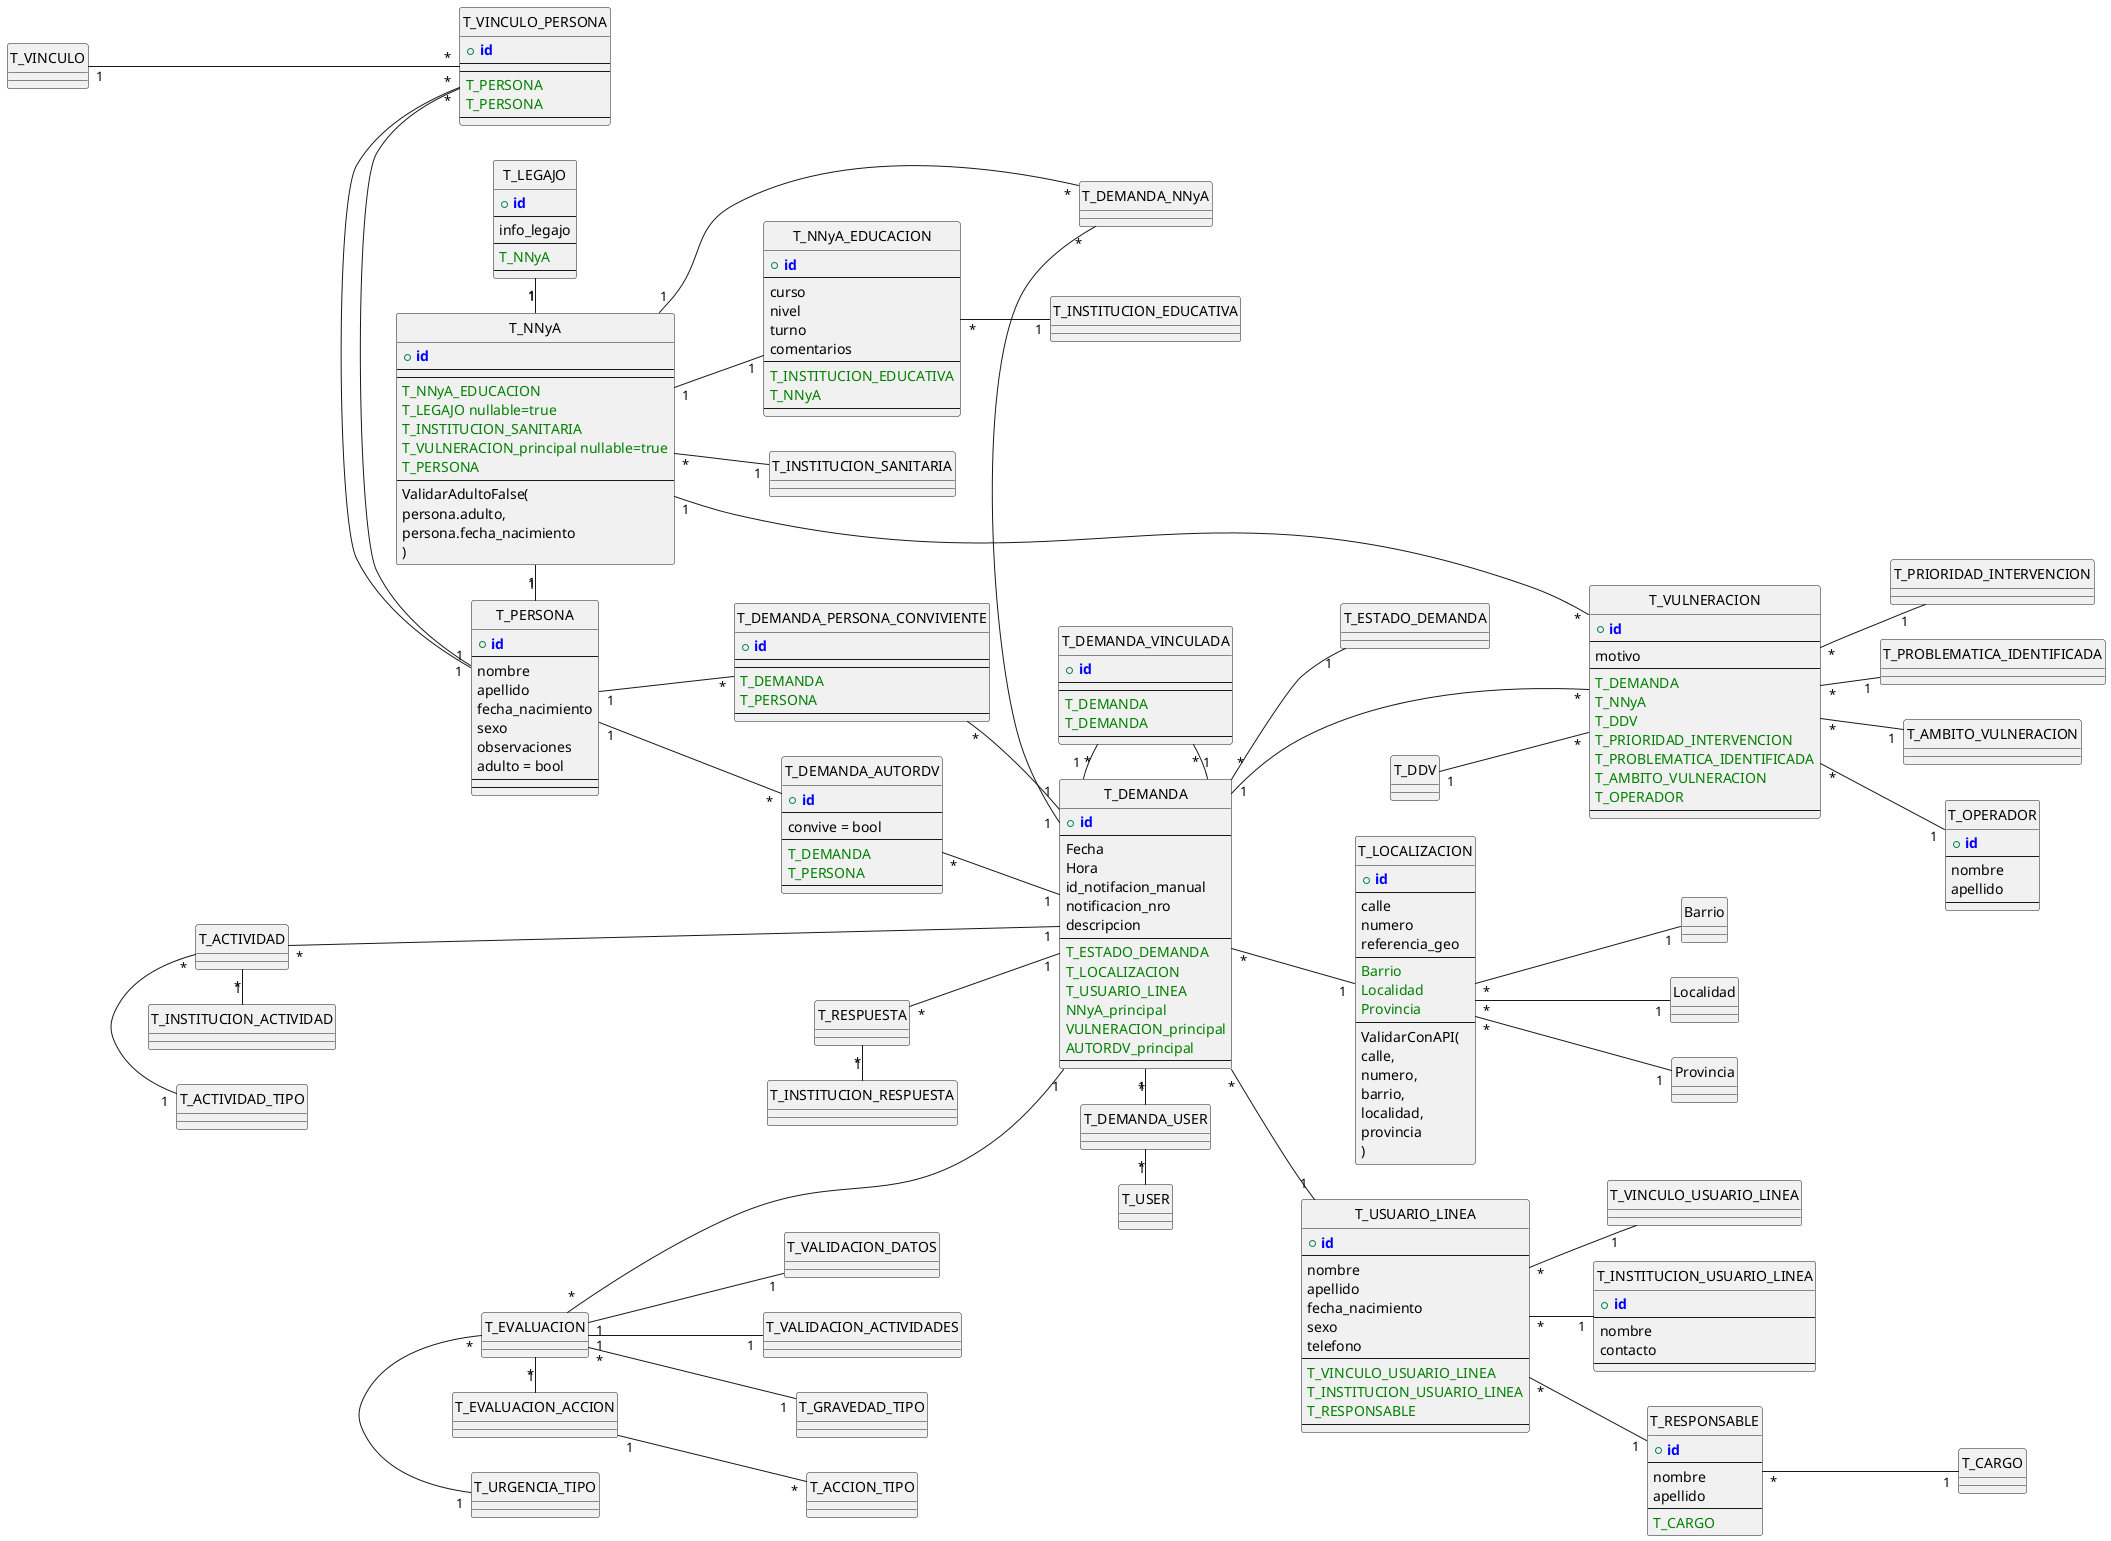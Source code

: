 "@startuml logical_erd"

' !define ENTITY
!define PRIMARY_KEY(x) <b><color:blue>x</color></b>
!define FOREIGN_KEY(x) <color:green>x</color>

hide circle
left to right direction

' ---> T_DEMANDA parent relationship
entity T_DEMANDA {
    + PRIMARY_KEY(id)
    --
    Fecha
    Hora
    id_notifacion_manual
    notificacion_nro
    descripcion
    --
    FOREIGN_KEY(T_ESTADO_DEMANDA)
    FOREIGN_KEY(T_LOCALIZACION)
    FOREIGN_KEY(T_USUARIO_LINEA)
    FOREIGN_KEY(NNyA_principal)
    FOREIGN_KEY(VULNERACION_principal)
    FOREIGN_KEY(AUTORDV_principal)
    --
}
T_DEMANDA_USER "*" - "1" T_USER
T_DEMANDA "1" - "*" T_DEMANDA_USER
T_DEMANDA "*" -- "1" T_ESTADO_DEMANDA

entity T_LOCALIZACION {
    + PRIMARY_KEY(id)
    --
    calle
    numero
    referencia_geo
    --
    FOREIGN_KEY(Barrio)
    FOREIGN_KEY(Localidad)
    FOREIGN_KEY(Provincia)
    --
    ValidarConAPI(
        calle,
        numero,
        barrio,
        localidad,
        provincia
        )
}
T_DEMANDA "*" -- "1" T_LOCALIZACION
T_LOCALIZACION "*" -- "1" Barrio
T_LOCALIZACION "*" -- "1" Localidad
T_LOCALIZACION "*" -- "1" Provincia

T_DEMANDA_NNyA "*" - "1" T_DEMANDA
entity T_NNyA {
    + PRIMARY_KEY(id)
    --
    --
    FOREIGN_KEY(T_NNyA_EDUCACION)
    FOREIGN_KEY(T_LEGAJO nullable=true)
    FOREIGN_KEY(T_INSTITUCION_SANITARIA)
    FOREIGN_KEY(T_VULNERACION_principal nullable=true)
    FOREIGN_KEY(T_PERSONA)
    --
    ValidarAdultoFalse(
        persona.adulto,
        persona.fecha_nacimiento
        )
}

T_NNyA "1" - "*" T_DEMANDA_NNyA
entity T_NNyA_EDUCACION {
    + PRIMARY_KEY(id)
    --
    curso
    nivel
    turno
    comentarios
    --
    FOREIGN_KEY(T_INSTITUCION_EDUCATIVA)
    FOREIGN_KEY(T_NNyA)
    --
}
T_NNyA "1" -- "1" T_NNyA_EDUCACION
T_NNyA_EDUCACION "*" -- "1" T_INSTITUCION_EDUCATIVA
T_NNyA "*" -- "1" T_INSTITUCION_SANITARIA

entity T_PERSONA {
    + PRIMARY_KEY(id)
    --
    nombre
    apellido
    fecha_nacimiento
    sexo
    observaciones
    adulto = bool
    --
    --
}
T_NNyA "1" - "1" T_PERSONA
entity T_DEMANDA_PERSONA_CONVIVIENTE {
    + PRIMARY_KEY(id)
    --
    --
    FOREIGN_KEY(T_DEMANDA)
    FOREIGN_KEY(T_PERSONA)
    --
}
T_DEMANDA_PERSONA_CONVIVIENTE "*" -- "1" T_DEMANDA
T_PERSONA "1" -- "*" T_DEMANDA_PERSONA_CONVIVIENTE
entity T_VINCULO_PERSONA {
    + PRIMARY_KEY(id)
    --
    --
    FOREIGN_KEY(T_PERSONA)
    FOREIGN_KEY(T_PERSONA)
    --
}
T_VINCULO_PERSONA "*" - "1" T_PERSONA
T_VINCULO_PERSONA "*" - "1" T_PERSONA
T_VINCULO "1" --- "*" T_VINCULO_PERSONA

entity T_DEMANDA_AUTORDV {
    + PRIMARY_KEY(id)
    --
    convive = bool
    --
    FOREIGN_KEY(T_DEMANDA)
    FOREIGN_KEY(T_PERSONA)
    --
}
T_DEMANDA_AUTORDV "*" -- "1" T_DEMANDA
T_PERSONA "1" -- "*" T_DEMANDA_AUTORDV

entity T_USUARIO_LINEA {
    + PRIMARY_KEY(id)
    --
    nombre
    apellido
    fecha_nacimiento
    sexo
    telefono
    --
    FOREIGN_KEY(T_VINCULO_USUARIO_LINEA)
    FOREIGN_KEY(T_INSTITUCION_USUARIO_LINEA)
    FOREIGN_KEY(T_RESPONSABLE)
    --
}
T_DEMANDA "*" -- "1" T_USUARIO_LINEA
T_USUARIO_LINEA "*" -- "1" T_VINCULO_USUARIO_LINEA
entity T_INSTITUCION_USUARIO_LINEA {
    + PRIMARY_KEY(id)
    --
    nombre
    contacto
    --
}
T_USUARIO_LINEA "*" -- "1" T_INSTITUCION_USUARIO_LINEA
entity T_RESPONSABLE {
    + PRIMARY_KEY(id)
    --
    nombre
    apellido
    --
    FOREIGN_KEY(T_CARGO)
}
T_USUARIO_LINEA "*" -- "1" T_RESPONSABLE
T_RESPONSABLE "*" -- "1" T_CARGO

entity T_VULNERACION {
    + PRIMARY_KEY(id)
    --
    motivo
    --
    FOREIGN_KEY(T_DEMANDA)
    FOREIGN_KEY(T_NNyA)
    FOREIGN_KEY(T_DDV)
    FOREIGN_KEY(T_PRIORIDAD_INTERVENCION)
    FOREIGN_KEY(T_PROBLEMATICA_IDENTIFICADA)
    FOREIGN_KEY(T_AMBITO_VULNERACION)
    FOREIGN_KEY(T_OPERADOR)
    --
}
T_DEMANDA "1" --- "*" T_VULNERACION
T_DDV "1" -- "*" T_VULNERACION
' T_VULNERACION_DDV "*" -- "1" T_VULNERACION
' T_VULNERACION_DDV "*" -- "1" T_DDV
T_VULNERACION "*" -- "1" T_PRIORIDAD_INTERVENCION
T_VULNERACION "*" -- "1" T_PROBLEMATICA_IDENTIFICADA
T_VULNERACION "*" -- "1" T_AMBITO_VULNERACION
entity T_OPERADOR {
    + PRIMARY_KEY(id)
    --
    nombre
    apellido
    --
}
T_VULNERACION "*" -- "1" T_OPERADOR
T_NNyA "1" -- "*" T_VULNERACION
' T_DEMANDA parent relationship  <---

' ---> T_DEMANDA Child Relationship (Actividad + Evaluacion + Respuesta)
T_ACTIVIDAD "*" ---- "1" T_DEMANDA
T_ACTIVIDAD "*" - "1" T_ACTIVIDAD_TIPO
T_ACTIVIDAD "*" - "1" T_INSTITUCION_ACTIVIDAD

T_RESPUESTA "*" -- "1" T_DEMANDA
T_RESPUESTA "*" - "1" T_INSTITUCION_RESPUESTA

entity T_DEMANDA_VINCULADA {
    + PRIMARY_KEY(id)
    --
    --
    FOREIGN_KEY(T_DEMANDA)
    FOREIGN_KEY(T_DEMANDA)
    --
}
T_DEMANDA_VINCULADA "*" - "1" T_DEMANDA
T_DEMANDA_VINCULADA "*" - "1" T_DEMANDA
' DemandasVinculadas = Conexiones de la demanda = caso1=fkDemanda, caso2=fkDemanda

T_EVALUACION "*" --- "1" T_DEMANDA
T_EVALUACION "1" -- "1" T_VALIDACION_DATOS
T_EVALUACION "1" -- "1" T_VALIDACION_ACTIVIDADES
T_EVALUACION "*" -- "1" T_GRAVEDAD_TIPO
T_EVALUACION "*" - "1" T_URGENCIA_TIPO

T_EVALUACION "*" - "1" T_EVALUACION_ACCION
T_EVALUACION_ACCION "1" --"*" T_ACCION_TIPO

' caratula = identificar legajo o expediente
' NNyA Relationship
entity T_LEGAJO {
    + PRIMARY_KEY(id)
    --
    info_legajo
    --
    FOREIGN_KEY(T_NNyA)
    --
}
T_LEGAJO "1" - "1" T_NNyA
' la caratula identifica el NNyA al que se le genera la demanda
' el legajo deberia estar relacionado con la caratula


@enduml
